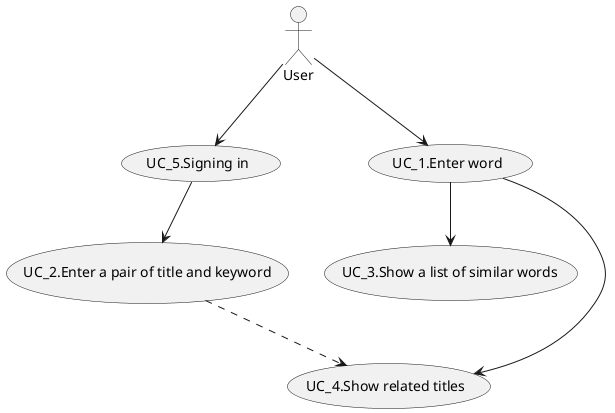 @startuml
User --> (UC_5.Signing in)
User --> (UC_1.Enter word)

(UC_5.Signing in) --> (UC_2.Enter a pair of title and keyword)

(UC_1.Enter word) --> (UC_3.Show a list of similar words)
(UC_1.Enter word) --> (UC_4.Show related titles)

(UC_2.Enter a pair of title and keyword) ..> (UC_4.Show related titles)


@enduml